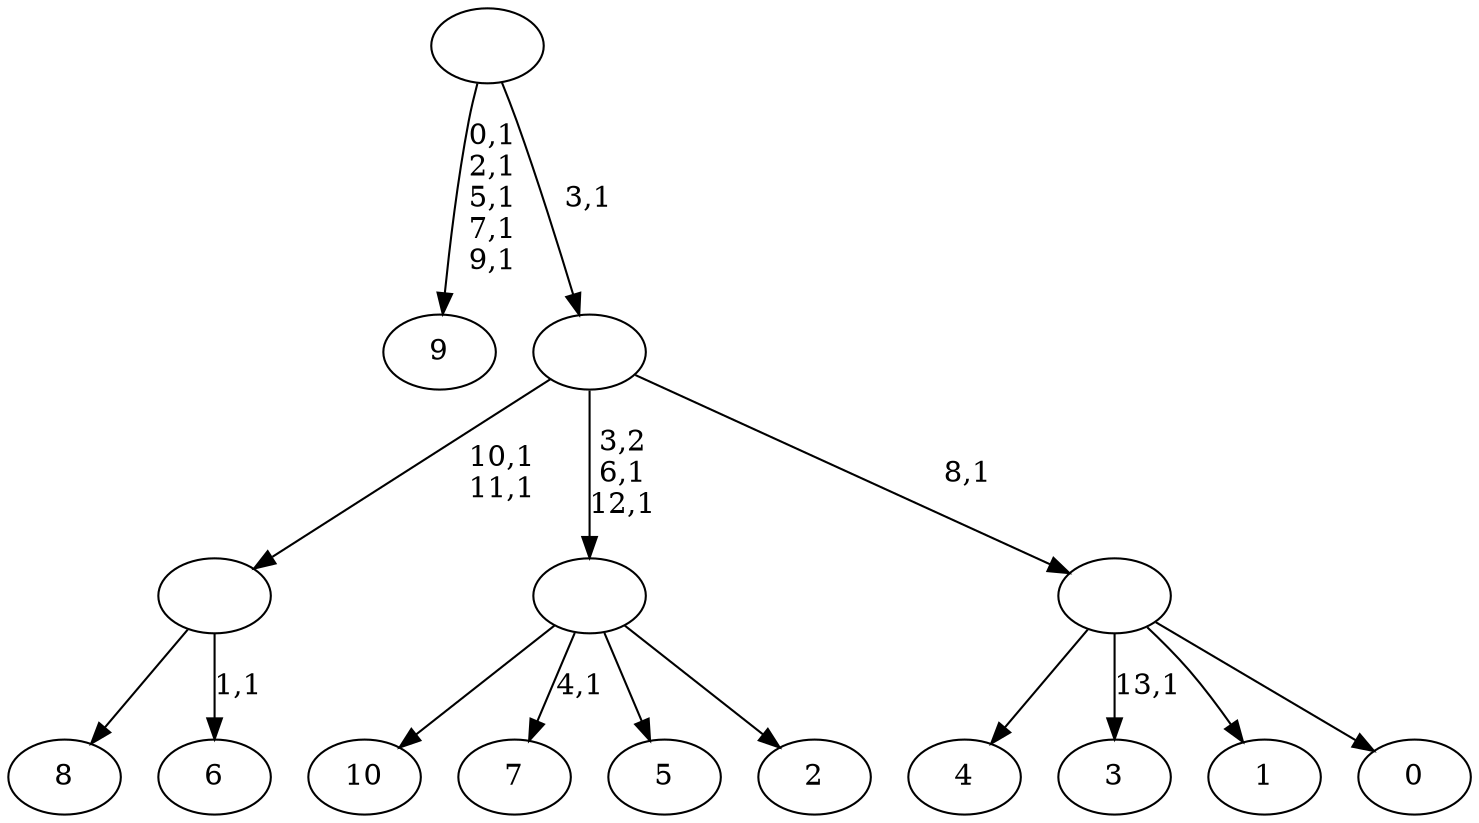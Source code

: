 digraph T {
	25 [label="10"]
	24 [label="9"]
	18 [label="8"]
	17 [label="7"]
	15 [label="6"]
	13 [label=""]
	11 [label="5"]
	10 [label="4"]
	9 [label="3"]
	7 [label="2"]
	6 [label=""]
	4 [label="1"]
	3 [label="0"]
	2 [label=""]
	1 [label=""]
	0 [label=""]
	13 -> 15 [label="1,1"]
	13 -> 18 [label=""]
	6 -> 17 [label="4,1"]
	6 -> 25 [label=""]
	6 -> 11 [label=""]
	6 -> 7 [label=""]
	2 -> 9 [label="13,1"]
	2 -> 10 [label=""]
	2 -> 4 [label=""]
	2 -> 3 [label=""]
	1 -> 6 [label="3,2\n6,1\n12,1"]
	1 -> 13 [label="10,1\n11,1"]
	1 -> 2 [label="8,1"]
	0 -> 24 [label="0,1\n2,1\n5,1\n7,1\n9,1"]
	0 -> 1 [label="3,1"]
}
